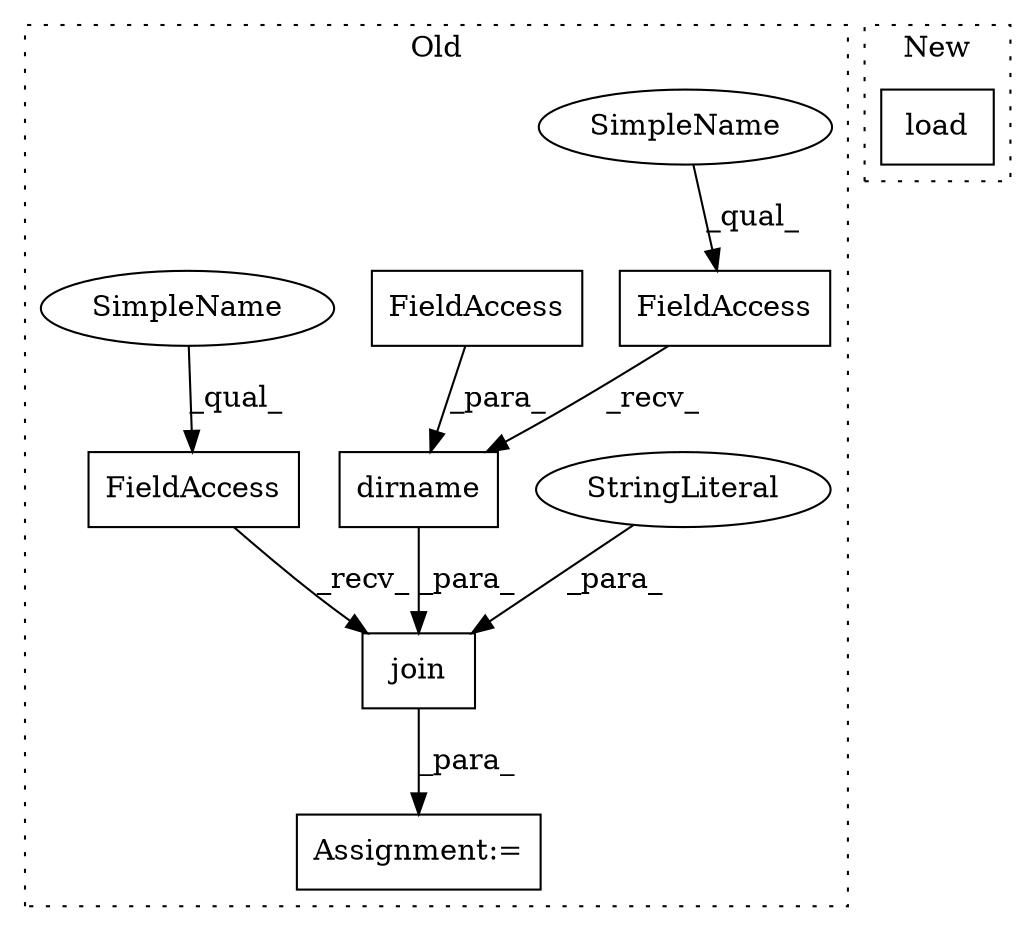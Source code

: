 digraph G {
subgraph cluster0 {
1 [label="join" a="32" s="159,212" l="5,1" shape="box"];
3 [label="FieldAccess" a="22" s="151" l="7" shape="box"];
4 [label="StringLiteral" a="45" s="200" l="12" shape="ellipse"];
5 [label="Assignment:=" a="7" s="232" l="1" shape="box"];
6 [label="dirname" a="32" s="172,198" l="8,1" shape="box"];
7 [label="FieldAccess" a="22" s="180" l="18" shape="box"];
8 [label="FieldAccess" a="22" s="164" l="7" shape="box"];
9 [label="SimpleName" a="42" s="151" l="2" shape="ellipse"];
10 [label="SimpleName" a="42" s="164" l="2" shape="ellipse"];
label = "Old";
style="dotted";
}
subgraph cluster1 {
2 [label="load" a="32" s="193,204" l="5,1" shape="box"];
label = "New";
style="dotted";
}
1 -> 5 [label="_para_"];
3 -> 1 [label="_recv_"];
4 -> 1 [label="_para_"];
6 -> 1 [label="_para_"];
7 -> 6 [label="_para_"];
8 -> 6 [label="_recv_"];
9 -> 3 [label="_qual_"];
10 -> 8 [label="_qual_"];
}